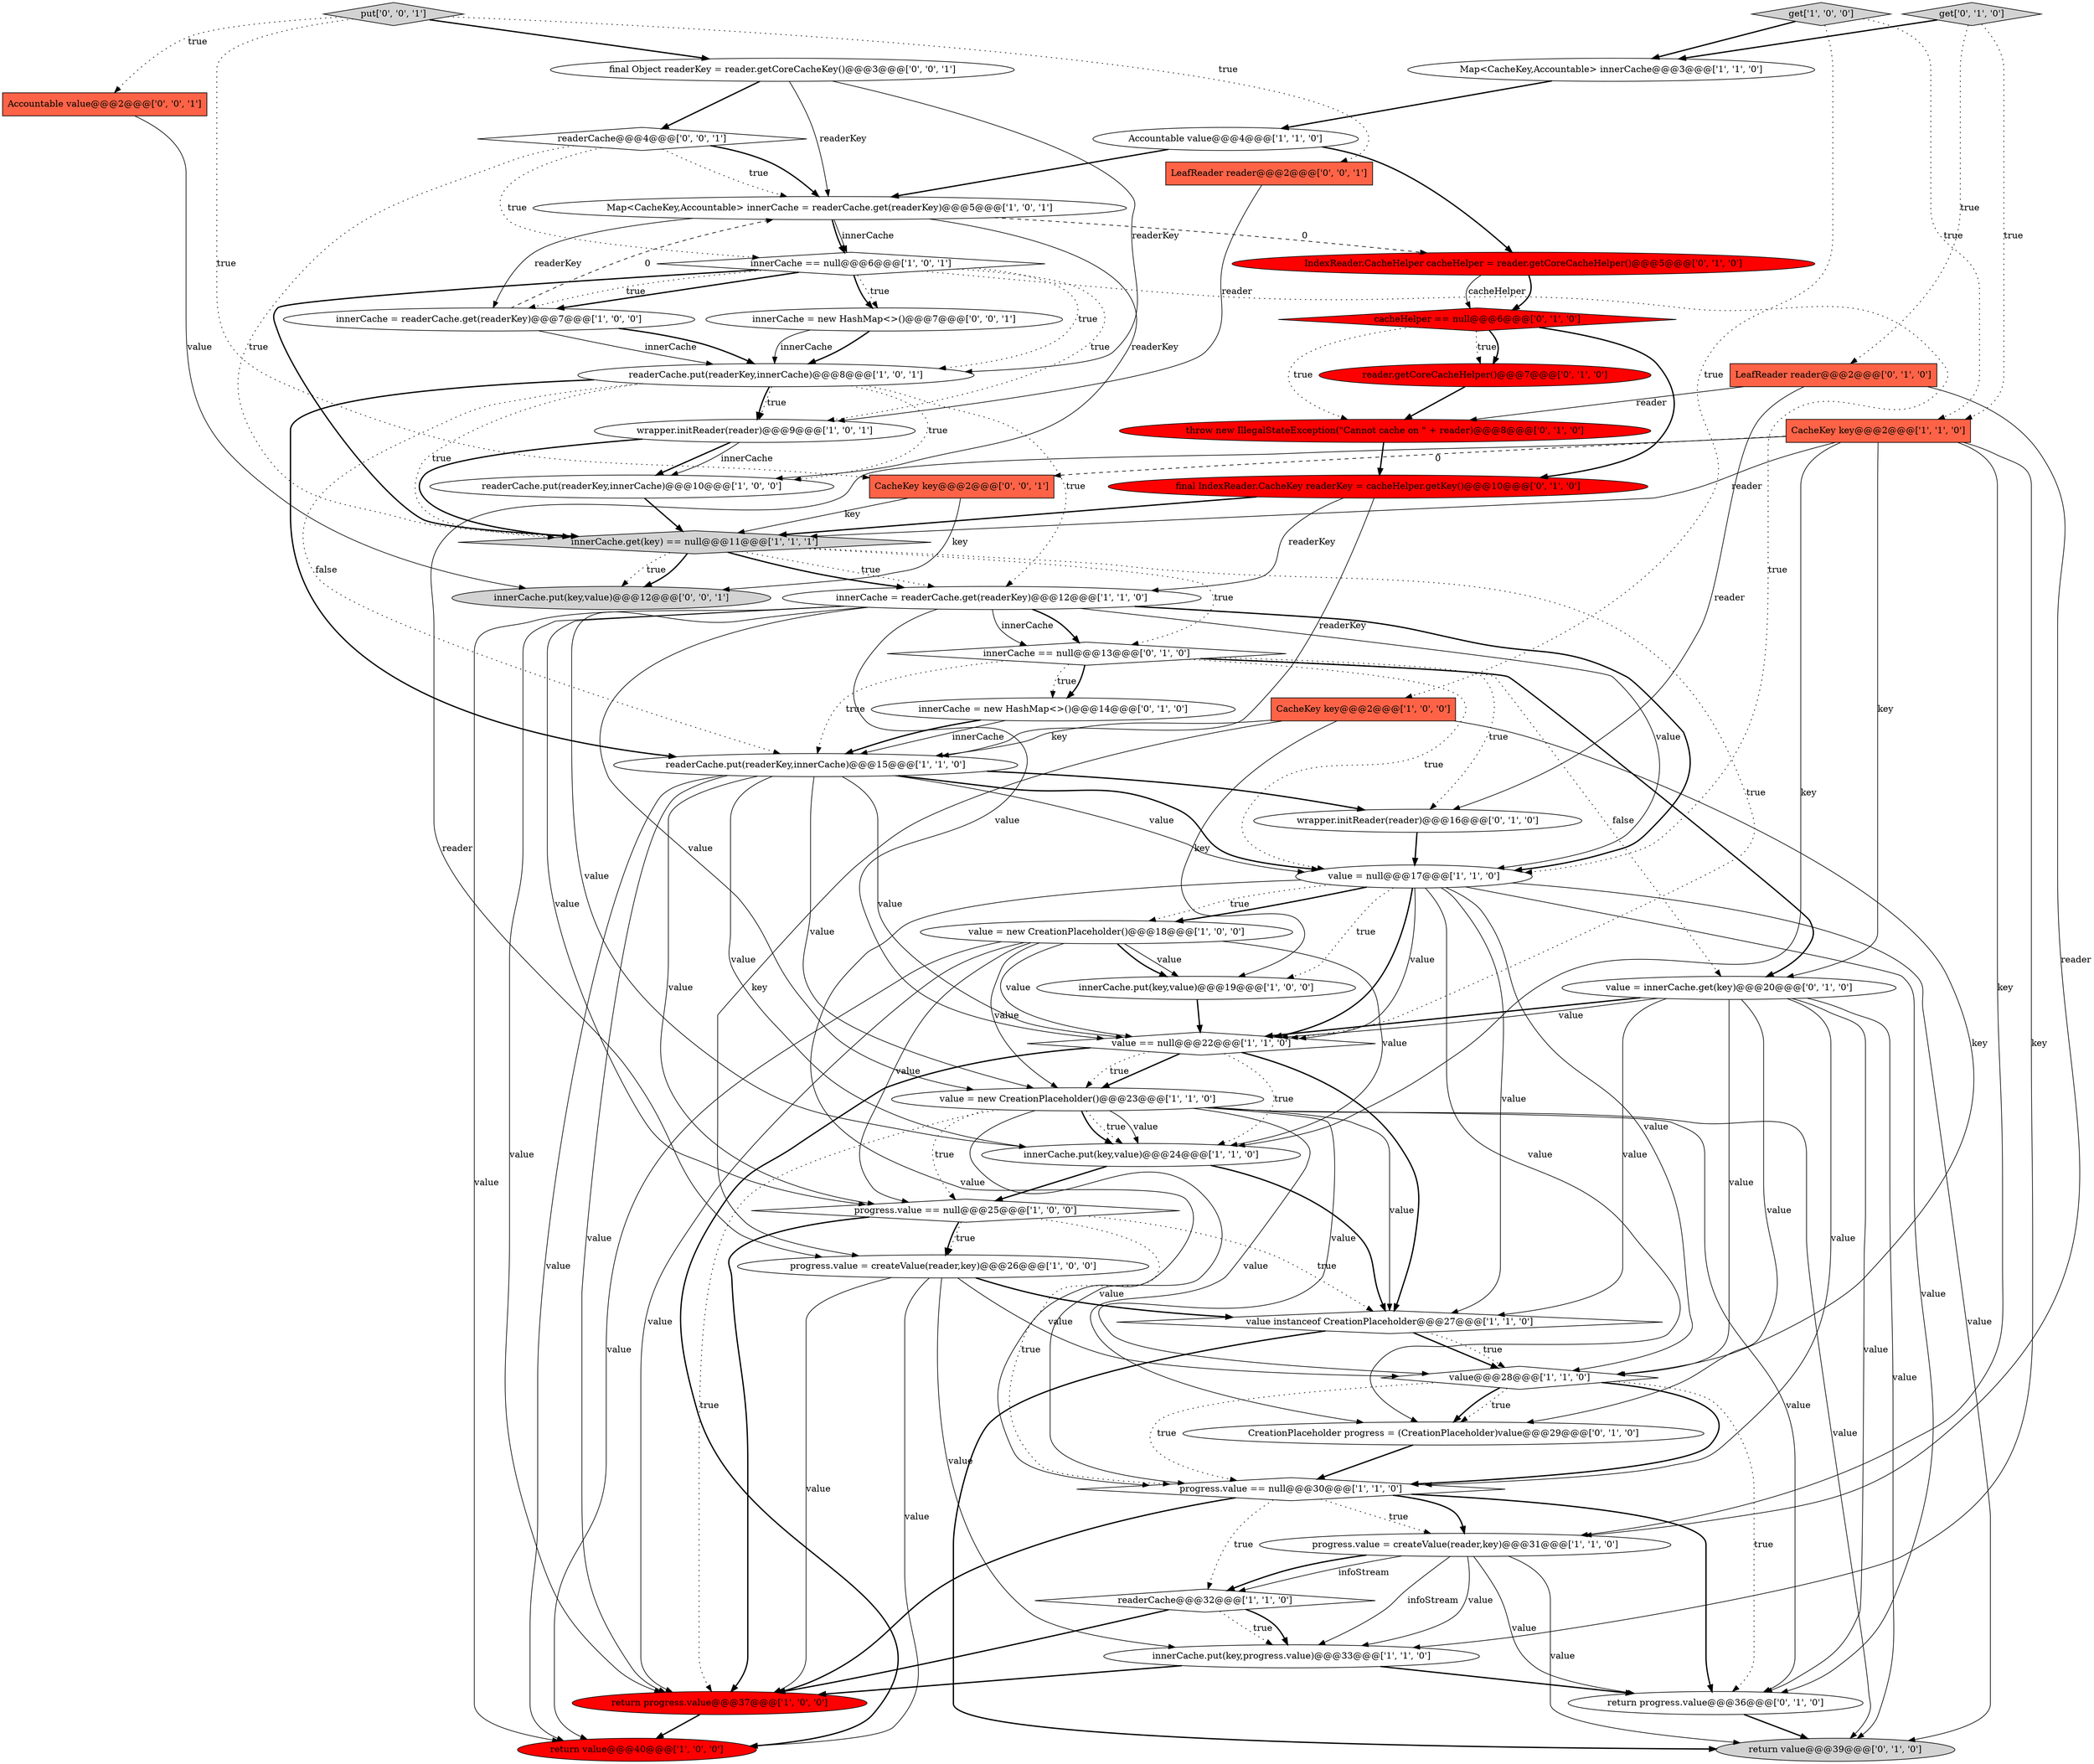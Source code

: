 digraph {
9 [style = filled, label = "value == null@@@22@@@['1', '1', '0']", fillcolor = white, shape = diamond image = "AAA0AAABBB1BBB"];
51 [style = filled, label = "innerCache.put(key,value)@@@12@@@['0', '0', '1']", fillcolor = lightgray, shape = ellipse image = "AAA0AAABBB3BBB"];
48 [style = filled, label = "Accountable value@@@2@@@['0', '0', '1']", fillcolor = tomato, shape = box image = "AAA0AAABBB3BBB"];
43 [style = filled, label = "value = innerCache.get(key)@@@20@@@['0', '1', '0']", fillcolor = white, shape = ellipse image = "AAA0AAABBB2BBB"];
17 [style = filled, label = "progress.value = createValue(reader,key)@@@26@@@['1', '0', '0']", fillcolor = white, shape = ellipse image = "AAA0AAABBB1BBB"];
1 [style = filled, label = "innerCache == null@@@6@@@['1', '0', '1']", fillcolor = white, shape = diamond image = "AAA0AAABBB1BBB"];
3 [style = filled, label = "readerCache@@@32@@@['1', '1', '0']", fillcolor = white, shape = diamond image = "AAA0AAABBB1BBB"];
10 [style = filled, label = "return progress.value@@@37@@@['1', '0', '0']", fillcolor = red, shape = ellipse image = "AAA1AAABBB1BBB"];
15 [style = filled, label = "Map<CacheKey,Accountable> innerCache = readerCache.get(readerKey)@@@5@@@['1', '0', '1']", fillcolor = white, shape = ellipse image = "AAA0AAABBB1BBB"];
0 [style = filled, label = "progress.value = createValue(reader,key)@@@31@@@['1', '1', '0']", fillcolor = white, shape = ellipse image = "AAA0AAABBB1BBB"];
29 [style = filled, label = "innerCache.put(key,progress.value)@@@33@@@['1', '1', '0']", fillcolor = white, shape = ellipse image = "AAA0AAABBB1BBB"];
31 [style = filled, label = "LeafReader reader@@@2@@@['0', '1', '0']", fillcolor = tomato, shape = box image = "AAA0AAABBB2BBB"];
19 [style = filled, label = "value instanceof CreationPlaceholder@@@27@@@['1', '1', '0']", fillcolor = white, shape = diamond image = "AAA0AAABBB1BBB"];
39 [style = filled, label = "get['0', '1', '0']", fillcolor = lightgray, shape = diamond image = "AAA0AAABBB2BBB"];
34 [style = filled, label = "CreationPlaceholder progress = (CreationPlaceholder)value@@@29@@@['0', '1', '0']", fillcolor = white, shape = ellipse image = "AAA0AAABBB2BBB"];
33 [style = filled, label = "reader.getCoreCacheHelper()@@@7@@@['0', '1', '0']", fillcolor = red, shape = ellipse image = "AAA1AAABBB2BBB"];
44 [style = filled, label = "innerCache = new HashMap<>()@@@7@@@['0', '0', '1']", fillcolor = white, shape = ellipse image = "AAA0AAABBB3BBB"];
47 [style = filled, label = "put['0', '0', '1']", fillcolor = lightgray, shape = diamond image = "AAA0AAABBB3BBB"];
22 [style = filled, label = "progress.value == null@@@25@@@['1', '0', '0']", fillcolor = white, shape = diamond image = "AAA0AAABBB1BBB"];
40 [style = filled, label = "IndexReader.CacheHelper cacheHelper = reader.getCoreCacheHelper()@@@5@@@['0', '1', '0']", fillcolor = red, shape = ellipse image = "AAA1AAABBB2BBB"];
12 [style = filled, label = "CacheKey key@@@2@@@['1', '1', '0']", fillcolor = tomato, shape = box image = "AAA0AAABBB1BBB"];
41 [style = filled, label = "throw new IllegalStateException(\"Cannot cache on \" + reader)@@@8@@@['0', '1', '0']", fillcolor = red, shape = ellipse image = "AAA1AAABBB2BBB"];
16 [style = filled, label = "innerCache = readerCache.get(readerKey)@@@7@@@['1', '0', '0']", fillcolor = white, shape = ellipse image = "AAA0AAABBB1BBB"];
8 [style = filled, label = "wrapper.initReader(reader)@@@9@@@['1', '0', '1']", fillcolor = white, shape = ellipse image = "AAA0AAABBB1BBB"];
5 [style = filled, label = "Map<CacheKey,Accountable> innerCache@@@3@@@['1', '1', '0']", fillcolor = white, shape = ellipse image = "AAA0AAABBB1BBB"];
23 [style = filled, label = "Accountable value@@@4@@@['1', '1', '0']", fillcolor = white, shape = ellipse image = "AAA0AAABBB1BBB"];
38 [style = filled, label = "wrapper.initReader(reader)@@@16@@@['0', '1', '0']", fillcolor = white, shape = ellipse image = "AAA0AAABBB2BBB"];
30 [style = filled, label = "innerCache = new HashMap<>()@@@14@@@['0', '1', '0']", fillcolor = white, shape = ellipse image = "AAA0AAABBB2BBB"];
50 [style = filled, label = "readerCache@@@4@@@['0', '0', '1']", fillcolor = white, shape = diamond image = "AAA0AAABBB3BBB"];
35 [style = filled, label = "cacheHelper == null@@@6@@@['0', '1', '0']", fillcolor = red, shape = diamond image = "AAA1AAABBB2BBB"];
11 [style = filled, label = "get['1', '0', '0']", fillcolor = lightgray, shape = diamond image = "AAA0AAABBB1BBB"];
7 [style = filled, label = "return value@@@40@@@['1', '0', '0']", fillcolor = red, shape = ellipse image = "AAA1AAABBB1BBB"];
26 [style = filled, label = "value = new CreationPlaceholder()@@@23@@@['1', '1', '0']", fillcolor = white, shape = ellipse image = "AAA0AAABBB1BBB"];
28 [style = filled, label = "value = new CreationPlaceholder()@@@18@@@['1', '0', '0']", fillcolor = white, shape = ellipse image = "AAA0AAABBB1BBB"];
27 [style = filled, label = "readerCache.put(readerKey,innerCache)@@@10@@@['1', '0', '0']", fillcolor = white, shape = ellipse image = "AAA0AAABBB1BBB"];
46 [style = filled, label = "final Object readerKey = reader.getCoreCacheKey()@@@3@@@['0', '0', '1']", fillcolor = white, shape = ellipse image = "AAA0AAABBB3BBB"];
49 [style = filled, label = "CacheKey key@@@2@@@['0', '0', '1']", fillcolor = tomato, shape = box image = "AAA0AAABBB3BBB"];
24 [style = filled, label = "readerCache.put(readerKey,innerCache)@@@8@@@['1', '0', '1']", fillcolor = white, shape = ellipse image = "AAA0AAABBB1BBB"];
25 [style = filled, label = "progress.value == null@@@30@@@['1', '1', '0']", fillcolor = white, shape = diamond image = "AAA0AAABBB1BBB"];
36 [style = filled, label = "return value@@@39@@@['0', '1', '0']", fillcolor = lightgray, shape = ellipse image = "AAA0AAABBB2BBB"];
13 [style = filled, label = "readerCache.put(readerKey,innerCache)@@@15@@@['1', '1', '0']", fillcolor = white, shape = ellipse image = "AAA0AAABBB1BBB"];
20 [style = filled, label = "innerCache = readerCache.get(readerKey)@@@12@@@['1', '1', '0']", fillcolor = white, shape = ellipse image = "AAA0AAABBB1BBB"];
42 [style = filled, label = "return progress.value@@@36@@@['0', '1', '0']", fillcolor = white, shape = ellipse image = "AAA0AAABBB2BBB"];
6 [style = filled, label = "innerCache.get(key) == null@@@11@@@['1', '1', '1']", fillcolor = lightgray, shape = diamond image = "AAA0AAABBB1BBB"];
37 [style = filled, label = "final IndexReader.CacheKey readerKey = cacheHelper.getKey()@@@10@@@['0', '1', '0']", fillcolor = red, shape = ellipse image = "AAA1AAABBB2BBB"];
32 [style = filled, label = "innerCache == null@@@13@@@['0', '1', '0']", fillcolor = white, shape = diamond image = "AAA0AAABBB2BBB"];
4 [style = filled, label = "CacheKey key@@@2@@@['1', '0', '0']", fillcolor = tomato, shape = box image = "AAA0AAABBB1BBB"];
45 [style = filled, label = "LeafReader reader@@@2@@@['0', '0', '1']", fillcolor = tomato, shape = box image = "AAA0AAABBB3BBB"];
2 [style = filled, label = "value = null@@@17@@@['1', '1', '0']", fillcolor = white, shape = ellipse image = "AAA0AAABBB1BBB"];
14 [style = filled, label = "value@@@28@@@['1', '1', '0']", fillcolor = white, shape = diamond image = "AAA0AAABBB1BBB"];
21 [style = filled, label = "innerCache.put(key,value)@@@19@@@['1', '0', '0']", fillcolor = white, shape = ellipse image = "AAA0AAABBB1BBB"];
18 [style = filled, label = "innerCache.put(key,value)@@@24@@@['1', '1', '0']", fillcolor = white, shape = ellipse image = "AAA0AAABBB1BBB"];
16->15 [style = dashed, label="0"];
24->6 [style = dotted, label="true"];
14->42 [style = dotted, label="true"];
14->25 [style = bold, label=""];
30->13 [style = bold, label=""];
17->29 [style = solid, label="value"];
46->24 [style = solid, label="readerKey"];
20->9 [style = solid, label="value"];
13->2 [style = solid, label="value"];
50->6 [style = dotted, label="true"];
28->10 [style = solid, label="value"];
24->13 [style = dotted, label="false"];
11->12 [style = dotted, label="true"];
20->22 [style = solid, label="value"];
12->43 [style = solid, label="key"];
6->32 [style = dotted, label="true"];
8->6 [style = bold, label=""];
45->8 [style = solid, label="reader"];
16->24 [style = solid, label="innerCache"];
19->36 [style = bold, label=""];
26->22 [style = dotted, label="true"];
24->27 [style = dotted, label="true"];
9->7 [style = bold, label=""];
15->40 [style = dashed, label="0"];
28->21 [style = solid, label="value"];
20->10 [style = solid, label="value"];
9->26 [style = bold, label=""];
37->13 [style = solid, label="readerKey"];
0->3 [style = solid, label="infoStream"];
28->21 [style = bold, label=""];
2->36 [style = solid, label="value"];
18->22 [style = bold, label=""];
2->9 [style = solid, label="value"];
15->27 [style = solid, label="readerKey"];
35->37 [style = bold, label=""];
28->7 [style = solid, label="value"];
26->25 [style = solid, label="value"];
32->30 [style = dotted, label="true"];
50->1 [style = dotted, label="true"];
25->10 [style = bold, label=""];
1->44 [style = dotted, label="true"];
32->13 [style = dotted, label="true"];
28->18 [style = solid, label="value"];
46->50 [style = bold, label=""];
24->8 [style = dotted, label="true"];
8->27 [style = bold, label=""];
28->26 [style = solid, label="value"];
2->28 [style = bold, label=""];
43->19 [style = solid, label="value"];
26->34 [style = solid, label="value"];
31->0 [style = solid, label="reader"];
15->1 [style = solid, label="innerCache"];
0->3 [style = bold, label=""];
0->36 [style = solid, label="value"];
9->26 [style = dotted, label="true"];
12->17 [style = solid, label="reader"];
22->19 [style = dotted, label="true"];
2->34 [style = solid, label="value"];
1->44 [style = bold, label=""];
5->23 [style = bold, label=""];
3->29 [style = dotted, label="true"];
32->2 [style = dotted, label="true"];
41->37 [style = bold, label=""];
18->19 [style = bold, label=""];
49->6 [style = solid, label="key"];
33->41 [style = bold, label=""];
12->6 [style = solid, label="reader"];
2->21 [style = dotted, label="true"];
2->9 [style = bold, label=""];
13->10 [style = solid, label="value"];
35->33 [style = dotted, label="true"];
2->28 [style = dotted, label="true"];
10->7 [style = bold, label=""];
26->14 [style = solid, label="value"];
38->2 [style = bold, label=""];
6->20 [style = dotted, label="true"];
47->49 [style = dotted, label="true"];
3->10 [style = bold, label=""];
21->9 [style = bold, label=""];
13->18 [style = solid, label="value"];
4->14 [style = solid, label="key"];
13->7 [style = solid, label="value"];
0->29 [style = solid, label="infoStream"];
12->18 [style = solid, label="key"];
2->42 [style = solid, label="value"];
1->16 [style = bold, label=""];
6->51 [style = dotted, label="true"];
20->18 [style = solid, label="value"];
14->25 [style = dotted, label="true"];
1->8 [style = dotted, label="true"];
22->17 [style = bold, label=""];
30->13 [style = solid, label="innerCache"];
26->18 [style = dotted, label="true"];
14->34 [style = dotted, label="true"];
0->29 [style = solid, label="value"];
24->8 [style = bold, label=""];
3->29 [style = bold, label=""];
2->25 [style = solid, label="value"];
28->22 [style = solid, label="value"];
24->13 [style = bold, label=""];
43->36 [style = solid, label="value"];
25->0 [style = bold, label=""];
39->31 [style = dotted, label="true"];
31->41 [style = solid, label="reader"];
40->35 [style = bold, label=""];
47->48 [style = dotted, label="true"];
39->5 [style = bold, label=""];
16->24 [style = bold, label=""];
4->21 [style = solid, label="key"];
6->51 [style = bold, label=""];
22->25 [style = dotted, label="true"];
23->15 [style = bold, label=""];
46->15 [style = solid, label="readerKey"];
2->19 [style = solid, label="value"];
11->4 [style = dotted, label="true"];
32->30 [style = bold, label=""];
43->9 [style = bold, label=""];
15->16 [style = solid, label="readerKey"];
17->14 [style = solid, label="value"];
20->2 [style = solid, label="value"];
26->36 [style = solid, label="value"];
43->42 [style = solid, label="value"];
12->29 [style = solid, label="key"];
6->20 [style = bold, label=""];
11->5 [style = bold, label=""];
50->15 [style = dotted, label="true"];
1->6 [style = bold, label=""];
19->14 [style = bold, label=""];
43->25 [style = solid, label="value"];
6->9 [style = dotted, label="true"];
29->42 [style = bold, label=""];
28->9 [style = solid, label="value"];
24->20 [style = dotted, label="true"];
22->10 [style = bold, label=""];
35->41 [style = dotted, label="true"];
32->38 [style = dotted, label="true"];
9->19 [style = bold, label=""];
25->42 [style = bold, label=""];
29->10 [style = bold, label=""];
1->16 [style = dotted, label="true"];
50->15 [style = bold, label=""];
44->24 [style = bold, label=""];
39->12 [style = dotted, label="true"];
12->0 [style = solid, label="key"];
13->2 [style = bold, label=""];
15->1 [style = bold, label=""];
8->27 [style = solid, label="innerCache"];
20->26 [style = solid, label="value"];
26->18 [style = solid, label="value"];
19->14 [style = dotted, label="true"];
44->24 [style = solid, label="innerCache"];
34->25 [style = bold, label=""];
32->43 [style = dotted, label="false"];
40->35 [style = solid, label="cacheHelper"];
31->38 [style = solid, label="reader"];
17->7 [style = solid, label="value"];
1->24 [style = dotted, label="true"];
35->33 [style = bold, label=""];
47->45 [style = dotted, label="true"];
20->32 [style = bold, label=""];
49->51 [style = solid, label="key"];
14->34 [style = bold, label=""];
47->46 [style = bold, label=""];
25->0 [style = dotted, label="true"];
42->36 [style = bold, label=""];
32->43 [style = bold, label=""];
37->6 [style = bold, label=""];
13->22 [style = solid, label="value"];
20->7 [style = solid, label="value"];
27->6 [style = bold, label=""];
17->19 [style = bold, label=""];
26->19 [style = solid, label="value"];
20->2 [style = bold, label=""];
13->9 [style = solid, label="value"];
4->13 [style = solid, label="key"];
17->10 [style = solid, label="value"];
2->14 [style = solid, label="value"];
20->32 [style = solid, label="innerCache"];
23->40 [style = bold, label=""];
26->10 [style = dotted, label="true"];
37->20 [style = solid, label="readerKey"];
0->42 [style = solid, label="value"];
48->51 [style = solid, label="value"];
25->3 [style = dotted, label="true"];
9->18 [style = dotted, label="true"];
43->34 [style = solid, label="value"];
13->38 [style = bold, label=""];
22->17 [style = dotted, label="true"];
1->2 [style = dotted, label="true"];
43->14 [style = solid, label="value"];
26->42 [style = solid, label="value"];
4->17 [style = solid, label="key"];
13->26 [style = solid, label="value"];
43->9 [style = solid, label="value"];
12->49 [style = dashed, label="0"];
26->18 [style = bold, label=""];
}
